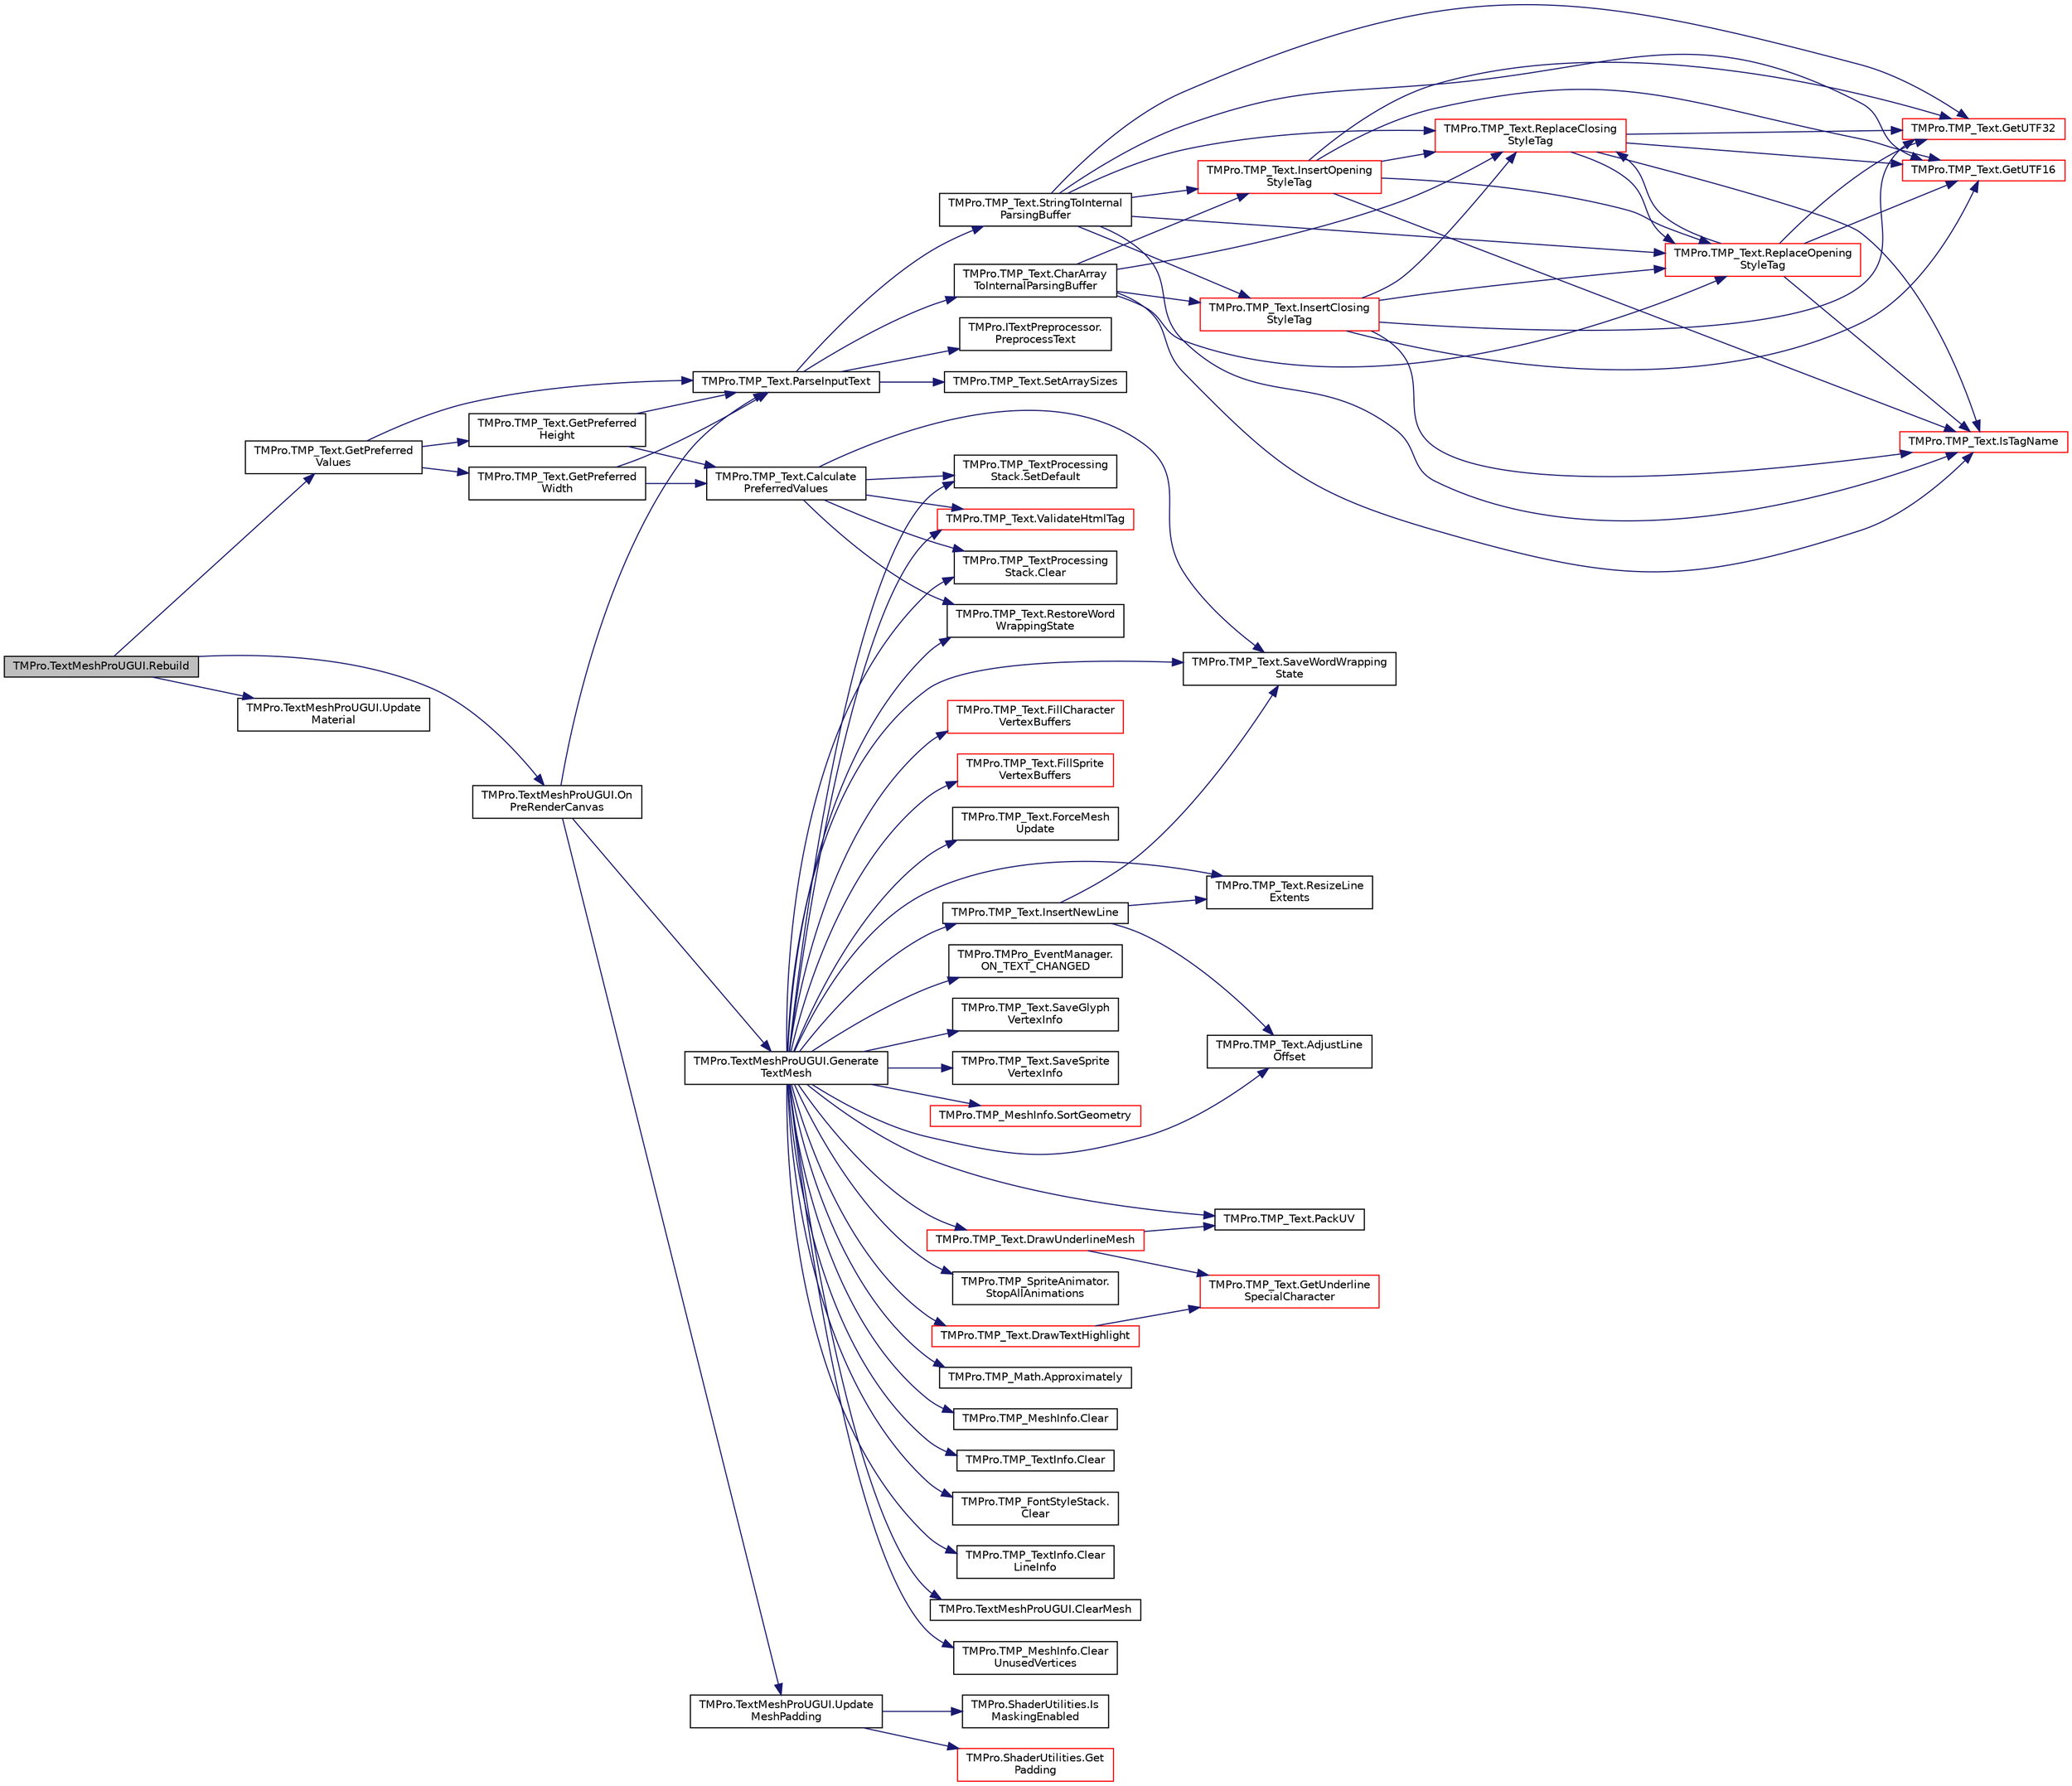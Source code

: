 digraph "TMPro.TextMeshProUGUI.Rebuild"
{
 // LATEX_PDF_SIZE
  edge [fontname="Helvetica",fontsize="10",labelfontname="Helvetica",labelfontsize="10"];
  node [fontname="Helvetica",fontsize="10",shape=record];
  rankdir="LR";
  Node1 [label="TMPro.TextMeshProUGUI.Rebuild",height=0.2,width=0.4,color="black", fillcolor="grey75", style="filled", fontcolor="black",tooltip=" "];
  Node1 -> Node2 [color="midnightblue",fontsize="10",style="solid",fontname="Helvetica"];
  Node2 [label="TMPro.TMP_Text.GetPreferred\lValues",height=0.2,width=0.4,color="black", fillcolor="white", style="filled",URL="$class_t_m_pro_1_1_t_m_p___text.html#a9d3dbcb6ccf3ef97454b5ec89725eccb",tooltip="Function to Calculate the Preferred Width and Height of the text object."];
  Node2 -> Node3 [color="midnightblue",fontsize="10",style="solid",fontname="Helvetica"];
  Node3 [label="TMPro.TMP_Text.GetPreferred\lHeight",height=0.2,width=0.4,color="black", fillcolor="white", style="filled",URL="$class_t_m_pro_1_1_t_m_p___text.html#a754e5a230232f1ed55615e55a3ed32ad",tooltip="Method to calculate the preferred height of a text object."];
  Node3 -> Node4 [color="midnightblue",fontsize="10",style="solid",fontname="Helvetica"];
  Node4 [label="TMPro.TMP_Text.Calculate\lPreferredValues",height=0.2,width=0.4,color="black", fillcolor="white", style="filled",URL="$class_t_m_pro_1_1_t_m_p___text.html#acc9b0abc219f02c05f5badfd0e649094",tooltip="Method to calculate the preferred width and height of the text object."];
  Node4 -> Node5 [color="midnightblue",fontsize="10",style="solid",fontname="Helvetica"];
  Node5 [label="TMPro.TMP_TextProcessing\lStack.Clear",height=0.2,width=0.4,color="black", fillcolor="white", style="filled",URL="$struct_t_m_pro_1_1_t_m_p___text_processing_stack.html#a251279ee81e8a656885c8f07e48200f2",tooltip="Function to clear and reset stack to first item."];
  Node4 -> Node6 [color="midnightblue",fontsize="10",style="solid",fontname="Helvetica"];
  Node6 [label="TMPro.TMP_Text.RestoreWord\lWrappingState",height=0.2,width=0.4,color="black", fillcolor="white", style="filled",URL="$class_t_m_pro_1_1_t_m_p___text.html#a0555e7043aed6e3db5ef6113eac2fa77",tooltip="Restore the State of various variables used in the mesh creation loop."];
  Node4 -> Node7 [color="midnightblue",fontsize="10",style="solid",fontname="Helvetica"];
  Node7 [label="TMPro.TMP_Text.SaveWordWrapping\lState",height=0.2,width=0.4,color="black", fillcolor="white", style="filled",URL="$class_t_m_pro_1_1_t_m_p___text.html#af4575fb91d41221be3bd2764a356eda1",tooltip="Save the State of various variables used in the mesh creation loop in conjunction with Word Wrapping"];
  Node4 -> Node8 [color="midnightblue",fontsize="10",style="solid",fontname="Helvetica"];
  Node8 [label="TMPro.TMP_TextProcessing\lStack.SetDefault",height=0.2,width=0.4,color="black", fillcolor="white", style="filled",URL="$struct_t_m_pro_1_1_t_m_p___text_processing_stack.html#a1580e126246f80bf22e81f42b58c103a",tooltip="Function to set the first item on the stack and reset index."];
  Node4 -> Node9 [color="midnightblue",fontsize="10",style="solid",fontname="Helvetica"];
  Node9 [label="TMPro.TMP_Text.ValidateHtmlTag",height=0.2,width=0.4,color="red", fillcolor="white", style="filled",URL="$class_t_m_pro_1_1_t_m_p___text.html#a76d0eee876964ce9802f7176a61e70d7",tooltip="Function to identify and validate the rich tag. Returns the position of the > if the tag was valid."];
  Node3 -> Node49 [color="midnightblue",fontsize="10",style="solid",fontname="Helvetica"];
  Node49 [label="TMPro.TMP_Text.ParseInputText",height=0.2,width=0.4,color="black", fillcolor="white", style="filled",URL="$class_t_m_pro_1_1_t_m_p___text.html#abf101b7be511178e9d0d6999dcd26977",tooltip="Method to parse the input text based on its source"];
  Node49 -> Node50 [color="midnightblue",fontsize="10",style="solid",fontname="Helvetica"];
  Node50 [label="TMPro.TMP_Text.CharArray\lToInternalParsingBuffer",height=0.2,width=0.4,color="black", fillcolor="white", style="filled",URL="$class_t_m_pro_1_1_t_m_p___text.html#a6d53cd25d63debfdf935d1a8c6f80fd8",tooltip="Copies Content of formatted SetText() to charBuffer."];
  Node50 -> Node51 [color="midnightblue",fontsize="10",style="solid",fontname="Helvetica"];
  Node51 [label="TMPro.TMP_Text.InsertClosing\lStyleTag",height=0.2,width=0.4,color="red", fillcolor="white", style="filled",URL="$class_t_m_pro_1_1_t_m_p___text.html#a27e8d03eb35cbdf5628426d1e4c450ce",tooltip=" "];
  Node51 -> Node58 [color="midnightblue",fontsize="10",style="solid",fontname="Helvetica"];
  Node58 [label="TMPro.TMP_Text.GetUTF16",height=0.2,width=0.4,color="red", fillcolor="white", style="filled",URL="$class_t_m_pro_1_1_t_m_p___text.html#ac300ce0327de1c0807c6617496b367cb",tooltip="Convert UTF-16 Hex to Char"];
  Node51 -> Node59 [color="midnightblue",fontsize="10",style="solid",fontname="Helvetica"];
  Node59 [label="TMPro.TMP_Text.GetUTF32",height=0.2,width=0.4,color="red", fillcolor="white", style="filled",URL="$class_t_m_pro_1_1_t_m_p___text.html#add381cfff574155b2b44eddc9fedd883",tooltip="Convert UTF-32 Hex to Char"];
  Node51 -> Node60 [color="midnightblue",fontsize="10",style="solid",fontname="Helvetica"];
  Node60 [label="TMPro.TMP_Text.IsTagName",height=0.2,width=0.4,color="red", fillcolor="white", style="filled",URL="$class_t_m_pro_1_1_t_m_p___text.html#a15f73fbeaa329e0086771b499e811a19",tooltip="Method to check for a matching rich text tag."];
  Node51 -> Node62 [color="midnightblue",fontsize="10",style="solid",fontname="Helvetica"];
  Node62 [label="TMPro.TMP_Text.ReplaceClosing\lStyleTag",height=0.2,width=0.4,color="red", fillcolor="white", style="filled",URL="$class_t_m_pro_1_1_t_m_p___text.html#af8b2bda450112f95552818da68b6a3f3",tooltip="Method to handle inline replacement of style tag by closing style definition."];
  Node62 -> Node58 [color="midnightblue",fontsize="10",style="solid",fontname="Helvetica"];
  Node62 -> Node59 [color="midnightblue",fontsize="10",style="solid",fontname="Helvetica"];
  Node62 -> Node60 [color="midnightblue",fontsize="10",style="solid",fontname="Helvetica"];
  Node62 -> Node63 [color="midnightblue",fontsize="10",style="solid",fontname="Helvetica"];
  Node63 [label="TMPro.TMP_Text.ReplaceOpening\lStyleTag",height=0.2,width=0.4,color="red", fillcolor="white", style="filled",URL="$class_t_m_pro_1_1_t_m_p___text.html#a29dc0da782bf610de52ec943e6e0cb00",tooltip="Method to handle inline replacement of style tag by opening style definition."];
  Node63 -> Node58 [color="midnightblue",fontsize="10",style="solid",fontname="Helvetica"];
  Node63 -> Node59 [color="midnightblue",fontsize="10",style="solid",fontname="Helvetica"];
  Node63 -> Node60 [color="midnightblue",fontsize="10",style="solid",fontname="Helvetica"];
  Node63 -> Node62 [color="midnightblue",fontsize="10",style="solid",fontname="Helvetica"];
  Node51 -> Node63 [color="midnightblue",fontsize="10",style="solid",fontname="Helvetica"];
  Node50 -> Node65 [color="midnightblue",fontsize="10",style="solid",fontname="Helvetica"];
  Node65 [label="TMPro.TMP_Text.InsertOpening\lStyleTag",height=0.2,width=0.4,color="red", fillcolor="white", style="filled",URL="$class_t_m_pro_1_1_t_m_p___text.html#aaec923d40d06684f8b2a97fbd4c02fa0",tooltip=" "];
  Node65 -> Node58 [color="midnightblue",fontsize="10",style="solid",fontname="Helvetica"];
  Node65 -> Node59 [color="midnightblue",fontsize="10",style="solid",fontname="Helvetica"];
  Node65 -> Node60 [color="midnightblue",fontsize="10",style="solid",fontname="Helvetica"];
  Node65 -> Node62 [color="midnightblue",fontsize="10",style="solid",fontname="Helvetica"];
  Node65 -> Node63 [color="midnightblue",fontsize="10",style="solid",fontname="Helvetica"];
  Node50 -> Node60 [color="midnightblue",fontsize="10",style="solid",fontname="Helvetica"];
  Node50 -> Node62 [color="midnightblue",fontsize="10",style="solid",fontname="Helvetica"];
  Node50 -> Node63 [color="midnightblue",fontsize="10",style="solid",fontname="Helvetica"];
  Node49 -> Node66 [color="midnightblue",fontsize="10",style="solid",fontname="Helvetica"];
  Node66 [label="TMPro.ITextPreprocessor.\lPreprocessText",height=0.2,width=0.4,color="black", fillcolor="white", style="filled",URL="$interface_t_m_pro_1_1_i_text_preprocessor.html#a211b26c6e7a5eec73c08ab268289c38a",tooltip="Function used for preprocessing of text"];
  Node49 -> Node67 [color="midnightblue",fontsize="10",style="solid",fontname="Helvetica"];
  Node67 [label="TMPro.TMP_Text.SetArraySizes",height=0.2,width=0.4,color="black", fillcolor="white", style="filled",URL="$class_t_m_pro_1_1_t_m_p___text.html#aae071dbc72453798f55d616867d137c4",tooltip="Method used to determine the number of visible characters and required buffer allocations."];
  Node49 -> Node68 [color="midnightblue",fontsize="10",style="solid",fontname="Helvetica"];
  Node68 [label="TMPro.TMP_Text.StringToInternal\lParsingBuffer",height=0.2,width=0.4,color="black", fillcolor="white", style="filled",URL="$class_t_m_pro_1_1_t_m_p___text.html#a0e45cd8e4f33d123b9068ba75cff441f",tooltip="Method to store the content of a string into an integer array."];
  Node68 -> Node58 [color="midnightblue",fontsize="10",style="solid",fontname="Helvetica"];
  Node68 -> Node59 [color="midnightblue",fontsize="10",style="solid",fontname="Helvetica"];
  Node68 -> Node51 [color="midnightblue",fontsize="10",style="solid",fontname="Helvetica"];
  Node68 -> Node65 [color="midnightblue",fontsize="10",style="solid",fontname="Helvetica"];
  Node68 -> Node60 [color="midnightblue",fontsize="10",style="solid",fontname="Helvetica"];
  Node68 -> Node62 [color="midnightblue",fontsize="10",style="solid",fontname="Helvetica"];
  Node68 -> Node63 [color="midnightblue",fontsize="10",style="solid",fontname="Helvetica"];
  Node2 -> Node69 [color="midnightblue",fontsize="10",style="solid",fontname="Helvetica"];
  Node69 [label="TMPro.TMP_Text.GetPreferred\lWidth",height=0.2,width=0.4,color="black", fillcolor="white", style="filled",URL="$class_t_m_pro_1_1_t_m_p___text.html#abb5c80b9a45b89007024c857593e12c8",tooltip="Method to calculate the preferred width of a text object."];
  Node69 -> Node4 [color="midnightblue",fontsize="10",style="solid",fontname="Helvetica"];
  Node69 -> Node49 [color="midnightblue",fontsize="10",style="solid",fontname="Helvetica"];
  Node2 -> Node49 [color="midnightblue",fontsize="10",style="solid",fontname="Helvetica"];
  Node1 -> Node70 [color="midnightblue",fontsize="10",style="solid",fontname="Helvetica"];
  Node70 [label="TMPro.TextMeshProUGUI.On\lPreRenderCanvas",height=0.2,width=0.4,color="black", fillcolor="white", style="filled",URL="$class_t_m_pro_1_1_text_mesh_pro_u_g_u_i.html#ac89dd63951db4e6f69bf0125675081b5",tooltip=" "];
  Node70 -> Node71 [color="midnightblue",fontsize="10",style="solid",fontname="Helvetica"];
  Node71 [label="TMPro.TextMeshProUGUI.Generate\lTextMesh",height=0.2,width=0.4,color="black", fillcolor="white", style="filled",URL="$class_t_m_pro_1_1_text_mesh_pro_u_g_u_i.html#ae43d87969cffe98fbaea5edabc0d55dd",tooltip="This is the main function that is responsible for creating / displaying the text."];
  Node71 -> Node72 [color="midnightblue",fontsize="10",style="solid",fontname="Helvetica"];
  Node72 [label="TMPro.TMP_Text.AdjustLine\lOffset",height=0.2,width=0.4,color="black", fillcolor="white", style="filled",URL="$class_t_m_pro_1_1_t_m_p___text.html#a423bcbf346f99fef8d457316729c95da",tooltip="Method to adjust line spacing as a result of using different fonts or font point size."];
  Node71 -> Node73 [color="midnightblue",fontsize="10",style="solid",fontname="Helvetica"];
  Node73 [label="TMPro.TMP_Math.Approximately",height=0.2,width=0.4,color="black", fillcolor="white", style="filled",URL="$class_t_m_pro_1_1_t_m_p___math.html#a4b149753b6d29473cb0dd90195dc331b",tooltip=" "];
  Node71 -> Node74 [color="midnightblue",fontsize="10",style="solid",fontname="Helvetica"];
  Node74 [label="TMPro.TMP_MeshInfo.Clear",height=0.2,width=0.4,color="black", fillcolor="white", style="filled",URL="$struct_t_m_pro_1_1_t_m_p___mesh_info.html#add2e199157007db54ca91226a7d8a3dc",tooltip="Function to clear the vertices while preserving the Triangles, Normals and Tangents."];
  Node71 -> Node75 [color="midnightblue",fontsize="10",style="solid",fontname="Helvetica"];
  Node75 [label="TMPro.TMP_TextInfo.Clear",height=0.2,width=0.4,color="black", fillcolor="white", style="filled",URL="$class_t_m_pro_1_1_t_m_p___text_info.html#a15b8c8e9f46c5412276e45c6f675edf2",tooltip="Function to clear the counters of the text object."];
  Node71 -> Node76 [color="midnightblue",fontsize="10",style="solid",fontname="Helvetica"];
  Node76 [label="TMPro.TMP_FontStyleStack.\lClear",height=0.2,width=0.4,color="black", fillcolor="white", style="filled",URL="$struct_t_m_pro_1_1_t_m_p___font_style_stack.html#a9f8f80526dcc65ce26a88e0e52637813",tooltip="Clear the basic XML tag stack."];
  Node71 -> Node5 [color="midnightblue",fontsize="10",style="solid",fontname="Helvetica"];
  Node71 -> Node77 [color="midnightblue",fontsize="10",style="solid",fontname="Helvetica"];
  Node77 [label="TMPro.TMP_TextInfo.Clear\lLineInfo",height=0.2,width=0.4,color="black", fillcolor="white", style="filled",URL="$class_t_m_pro_1_1_t_m_p___text_info.html#a8681083e478f949f5ba57d1b2f59f9bf",tooltip="Function to clear and initialize the lineInfo array."];
  Node71 -> Node78 [color="midnightblue",fontsize="10",style="solid",fontname="Helvetica"];
  Node78 [label="TMPro.TextMeshProUGUI.ClearMesh",height=0.2,width=0.4,color="black", fillcolor="white", style="filled",URL="$class_t_m_pro_1_1_text_mesh_pro_u_g_u_i.html#a2b3b3a1a8d320d9f39751e7f05b1b2be",tooltip="Function to clear the geometry of the Primary and Sub Text objects."];
  Node71 -> Node79 [color="midnightblue",fontsize="10",style="solid",fontname="Helvetica"];
  Node79 [label="TMPro.TMP_MeshInfo.Clear\lUnusedVertices",height=0.2,width=0.4,color="black", fillcolor="white", style="filled",URL="$struct_t_m_pro_1_1_t_m_p___mesh_info.html#a7abd732cdaf4d54113166700701defd4",tooltip="Function to clear the vertices while preserving the Triangles, Normals and Tangents."];
  Node71 -> Node80 [color="midnightblue",fontsize="10",style="solid",fontname="Helvetica"];
  Node80 [label="TMPro.TMP_Text.DrawTextHighlight",height=0.2,width=0.4,color="red", fillcolor="white", style="filled",URL="$class_t_m_pro_1_1_t_m_p___text.html#a5680800af216e0d2bc6022a4d6ade40b",tooltip=" "];
  Node80 -> Node81 [color="midnightblue",fontsize="10",style="solid",fontname="Helvetica"];
  Node81 [label="TMPro.TMP_Text.GetUnderline\lSpecialCharacter",height=0.2,width=0.4,color="red", fillcolor="white", style="filled",URL="$class_t_m_pro_1_1_t_m_p___text.html#aa644bbb25fe0d440b1adf25dc2081f37",tooltip=" "];
  Node71 -> Node85 [color="midnightblue",fontsize="10",style="solid",fontname="Helvetica"];
  Node85 [label="TMPro.TMP_Text.DrawUnderlineMesh",height=0.2,width=0.4,color="red", fillcolor="white", style="filled",URL="$class_t_m_pro_1_1_t_m_p___text.html#a735c1a7bbfc899272bc80bb9175720cc",tooltip="Method to add the underline geometry."];
  Node85 -> Node81 [color="midnightblue",fontsize="10",style="solid",fontname="Helvetica"];
  Node85 -> Node86 [color="midnightblue",fontsize="10",style="solid",fontname="Helvetica"];
  Node86 [label="TMPro.TMP_Text.PackUV",height=0.2,width=0.4,color="black", fillcolor="white", style="filled",URL="$class_t_m_pro_1_1_t_m_p___text.html#ab3678ea5e10c2193b87d1ee79f8ef5c3",tooltip="Function to pack scale information in the UV2 Channel."];
  Node71 -> Node87 [color="midnightblue",fontsize="10",style="solid",fontname="Helvetica"];
  Node87 [label="TMPro.TMP_Text.FillCharacter\lVertexBuffers",height=0.2,width=0.4,color="red", fillcolor="white", style="filled",URL="$class_t_m_pro_1_1_t_m_p___text.html#a08f26a6f0ccce1042dc32f8a392f4c25",tooltip="Store vertex attributes into the appropriate TMP_MeshInfo."];
  Node71 -> Node88 [color="midnightblue",fontsize="10",style="solid",fontname="Helvetica"];
  Node88 [label="TMPro.TMP_Text.FillSprite\lVertexBuffers",height=0.2,width=0.4,color="red", fillcolor="white", style="filled",URL="$class_t_m_pro_1_1_t_m_p___text.html#a6f919375c12a3e03f3ded228043e9513",tooltip="Fill Vertex Buffers for Sprites"];
  Node71 -> Node89 [color="midnightblue",fontsize="10",style="solid",fontname="Helvetica"];
  Node89 [label="TMPro.TMP_Text.ForceMesh\lUpdate",height=0.2,width=0.4,color="black", fillcolor="white", style="filled",URL="$class_t_m_pro_1_1_t_m_p___text.html#acc79714f2b21eff7b784d8282a6f7756",tooltip="Function to force regeneration of the text object before its normal process time. This is useful when..."];
  Node71 -> Node90 [color="midnightblue",fontsize="10",style="solid",fontname="Helvetica"];
  Node90 [label="TMPro.TMP_Text.InsertNewLine",height=0.2,width=0.4,color="black", fillcolor="white", style="filled",URL="$class_t_m_pro_1_1_t_m_p___text.html#a510aea8e56ba991e636c22d52c88def1",tooltip="Function used in conjunction with GetTextInfo to figure out Array allocations."];
  Node90 -> Node72 [color="midnightblue",fontsize="10",style="solid",fontname="Helvetica"];
  Node90 -> Node91 [color="midnightblue",fontsize="10",style="solid",fontname="Helvetica"];
  Node91 [label="TMPro.TMP_Text.ResizeLine\lExtents",height=0.2,width=0.4,color="black", fillcolor="white", style="filled",URL="$class_t_m_pro_1_1_t_m_p___text.html#ab4057d4bf48b3f95e69bd3146a9fc50e",tooltip="Function to increase the size of the Line Extents Array."];
  Node90 -> Node7 [color="midnightblue",fontsize="10",style="solid",fontname="Helvetica"];
  Node71 -> Node92 [color="midnightblue",fontsize="10",style="solid",fontname="Helvetica"];
  Node92 [label="TMPro.TMPro_EventManager.\lON_TEXT_CHANGED",height=0.2,width=0.4,color="black", fillcolor="white", style="filled",URL="$class_t_m_pro_1_1_t_m_pro___event_manager.html#a6d350f39db8e281573c875ba53a5c2fa",tooltip=" "];
  Node71 -> Node86 [color="midnightblue",fontsize="10",style="solid",fontname="Helvetica"];
  Node71 -> Node91 [color="midnightblue",fontsize="10",style="solid",fontname="Helvetica"];
  Node71 -> Node6 [color="midnightblue",fontsize="10",style="solid",fontname="Helvetica"];
  Node71 -> Node93 [color="midnightblue",fontsize="10",style="solid",fontname="Helvetica"];
  Node93 [label="TMPro.TMP_Text.SaveGlyph\lVertexInfo",height=0.2,width=0.4,color="black", fillcolor="white", style="filled",URL="$class_t_m_pro_1_1_t_m_p___text.html#ac62ca7572491147ae78efdbbab12c953",tooltip="Store vertex information for each character."];
  Node71 -> Node94 [color="midnightblue",fontsize="10",style="solid",fontname="Helvetica"];
  Node94 [label="TMPro.TMP_Text.SaveSprite\lVertexInfo",height=0.2,width=0.4,color="black", fillcolor="white", style="filled",URL="$class_t_m_pro_1_1_t_m_p___text.html#ab4339f4e5cc87fd75ef8a52106ede97e",tooltip="Store vertex information for each sprite."];
  Node71 -> Node7 [color="midnightblue",fontsize="10",style="solid",fontname="Helvetica"];
  Node71 -> Node8 [color="midnightblue",fontsize="10",style="solid",fontname="Helvetica"];
  Node71 -> Node95 [color="midnightblue",fontsize="10",style="solid",fontname="Helvetica"];
  Node95 [label="TMPro.TMP_MeshInfo.SortGeometry",height=0.2,width=0.4,color="red", fillcolor="white", style="filled",URL="$struct_t_m_pro_1_1_t_m_p___mesh_info.html#a2514314a12727c88ad96da1fc2dcbfab",tooltip=" "];
  Node71 -> Node97 [color="midnightblue",fontsize="10",style="solid",fontname="Helvetica"];
  Node97 [label="TMPro.TMP_SpriteAnimator.\lStopAllAnimations",height=0.2,width=0.4,color="black", fillcolor="white", style="filled",URL="$class_t_m_pro_1_1_t_m_p___sprite_animator.html#ade0c942998e861854cd24c280c679320",tooltip=" "];
  Node71 -> Node9 [color="midnightblue",fontsize="10",style="solid",fontname="Helvetica"];
  Node70 -> Node49 [color="midnightblue",fontsize="10",style="solid",fontname="Helvetica"];
  Node70 -> Node98 [color="midnightblue",fontsize="10",style="solid",fontname="Helvetica"];
  Node98 [label="TMPro.TextMeshProUGUI.Update\lMeshPadding",height=0.2,width=0.4,color="black", fillcolor="white", style="filled",URL="$class_t_m_pro_1_1_text_mesh_pro_u_g_u_i.html#a7a55d8c0461e66d88ab71cd27bea397f",tooltip="Function to be used to force recomputing of character padding when Shader / Material properties have ..."];
  Node98 -> Node99 [color="midnightblue",fontsize="10",style="solid",fontname="Helvetica"];
  Node99 [label="TMPro.ShaderUtilities.Get\lPadding",height=0.2,width=0.4,color="red", fillcolor="white", style="filled",URL="$class_t_m_pro_1_1_shader_utilities.html#a4763b7c59759a96bfbf996302b611ff2",tooltip=" "];
  Node98 -> Node102 [color="midnightblue",fontsize="10",style="solid",fontname="Helvetica"];
  Node102 [label="TMPro.ShaderUtilities.Is\lMaskingEnabled",height=0.2,width=0.4,color="black", fillcolor="white", style="filled",URL="$class_t_m_pro_1_1_shader_utilities.html#a65ecd279b8bf1e963d3e14e8fa613da4",tooltip=" "];
  Node1 -> Node103 [color="midnightblue",fontsize="10",style="solid",fontname="Helvetica"];
  Node103 [label="TMPro.TextMeshProUGUI.Update\lMaterial",height=0.2,width=0.4,color="black", fillcolor="white", style="filled",URL="$class_t_m_pro_1_1_text_mesh_pro_u_g_u_i.html#ab4ae70c3573369f058130f459a4df34d",tooltip=" "];
}
